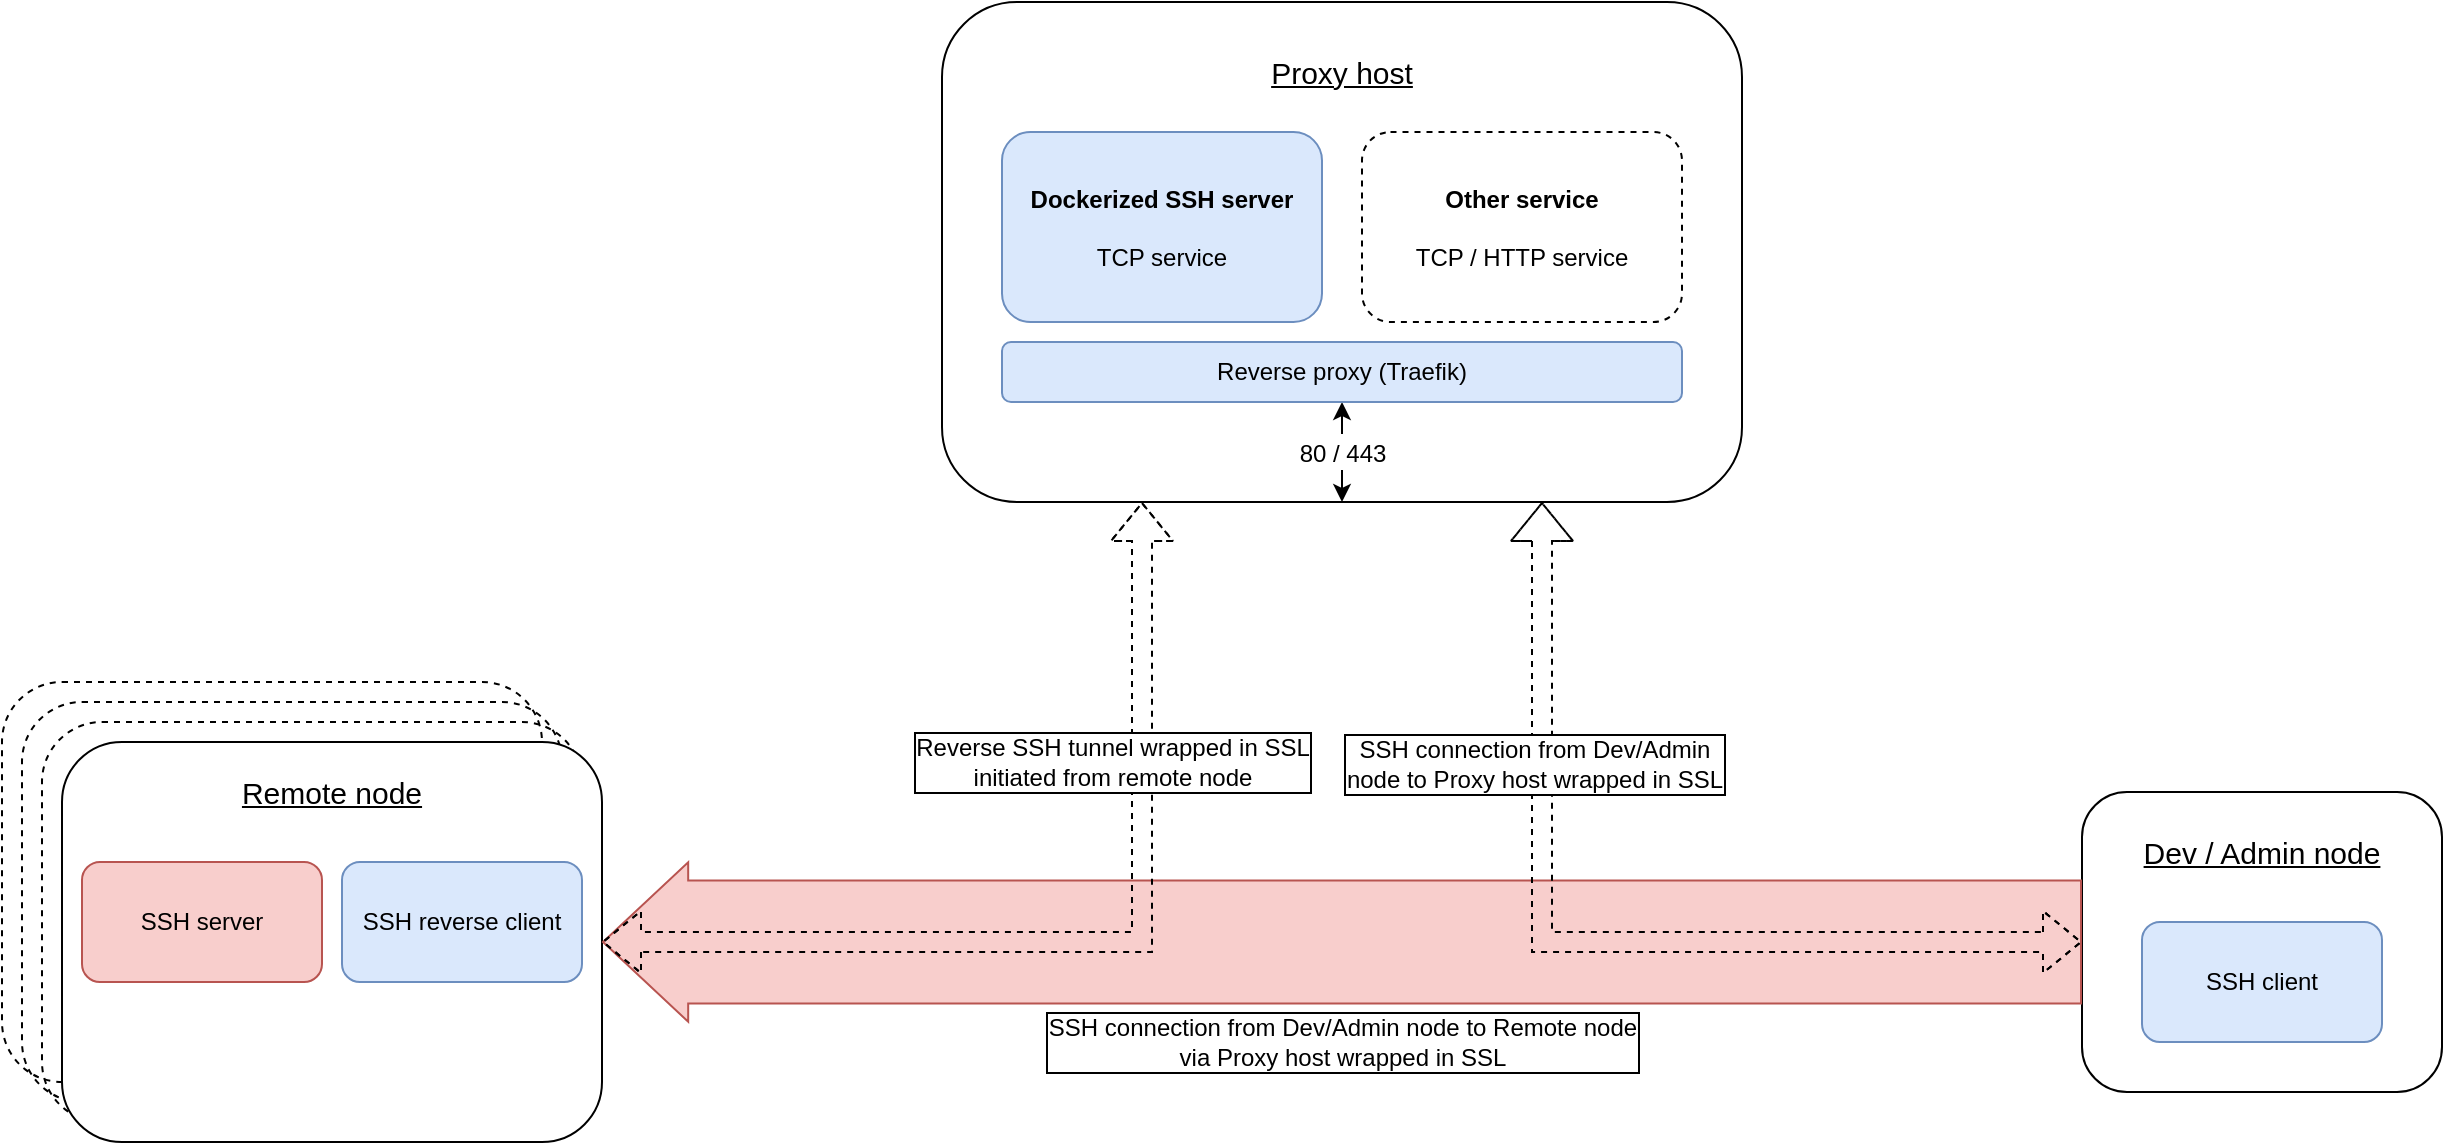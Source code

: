 <mxfile version="15.9.6" type="device"><diagram id="jfk-WxK0R4wKazx5Ligm" name="Page-1"><mxGraphModel dx="2523" dy="934" grid="1" gridSize="10" guides="1" tooltips="1" connect="1" arrows="1" fold="1" page="1" pageScale="1" pageWidth="850" pageHeight="1100" math="0" shadow="0"><root><mxCell id="0"/><mxCell id="1" parent="0"/><mxCell id="2nySLVmgeOrTryFnz2x2-18" value="" style="rounded=1;whiteSpace=wrap;html=1;fontSize=12;fillColor=none;dashed=1;" vertex="1" parent="1"><mxGeometry x="-190" y="710" width="270" height="200" as="geometry"/></mxCell><mxCell id="2nySLVmgeOrTryFnz2x2-19" value="" style="rounded=1;whiteSpace=wrap;html=1;fontSize=12;fillColor=none;dashed=1;" vertex="1" parent="1"><mxGeometry x="-200" y="700" width="270" height="200" as="geometry"/></mxCell><mxCell id="2nySLVmgeOrTryFnz2x2-15" value="" style="rounded=1;whiteSpace=wrap;html=1;fontSize=12;fillColor=none;dashed=1;" vertex="1" parent="1"><mxGeometry x="-180" y="720" width="270" height="200" as="geometry"/></mxCell><mxCell id="2nySLVmgeOrTryFnz2x2-1" value="" style="rounded=1;whiteSpace=wrap;html=1;fillColor=default;" vertex="1" parent="1"><mxGeometry x="270" y="360" width="400" height="250" as="geometry"/></mxCell><mxCell id="2nySLVmgeOrTryFnz2x2-9" style="rounded=0;orthogonalLoop=1;jettySize=auto;html=1;exitX=0.5;exitY=1;exitDx=0;exitDy=0;entryX=0.5;entryY=1;entryDx=0;entryDy=0;fontSize=15;startArrow=classic;startFill=1;" edge="1" parent="1" source="2nySLVmgeOrTryFnz2x2-3" target="2nySLVmgeOrTryFnz2x2-1"><mxGeometry relative="1" as="geometry"/></mxCell><mxCell id="2nySLVmgeOrTryFnz2x2-10" value="&lt;font style=&quot;font-size: 12px&quot;&gt;80 / 443&lt;/font&gt;" style="edgeLabel;html=1;align=center;verticalAlign=middle;resizable=0;points=[];fontSize=15;" vertex="1" connectable="0" parent="2nySLVmgeOrTryFnz2x2-9"><mxGeometry x="0.26" relative="1" as="geometry"><mxPoint y="-8" as="offset"/></mxGeometry></mxCell><mxCell id="2nySLVmgeOrTryFnz2x2-11" value="" style="rounded=1;whiteSpace=wrap;html=1;fontSize=12;fillColor=default;" vertex="1" parent="1"><mxGeometry x="-170" y="730" width="270" height="200" as="geometry"/></mxCell><mxCell id="2nySLVmgeOrTryFnz2x2-12" value="&lt;font style=&quot;font-size: 15px&quot;&gt;&lt;u&gt;Remote node&lt;/u&gt;&lt;/font&gt;" style="text;html=1;strokeColor=none;fillColor=none;align=center;verticalAlign=middle;whiteSpace=wrap;rounded=0;" vertex="1" parent="1"><mxGeometry x="-115" y="740" width="160" height="30" as="geometry"/></mxCell><mxCell id="2nySLVmgeOrTryFnz2x2-13" value="SSH server" style="rounded=1;whiteSpace=wrap;html=1;fontSize=12;fillColor=#f8cecc;strokeColor=#b85450;" vertex="1" parent="1"><mxGeometry x="-160" y="790" width="120" height="60" as="geometry"/></mxCell><mxCell id="2nySLVmgeOrTryFnz2x2-14" value="SSH reverse client" style="rounded=1;whiteSpace=wrap;html=1;fontSize=12;fillColor=#dae8fc;strokeColor=#6c8ebf;" vertex="1" parent="1"><mxGeometry x="-30" y="790" width="120" height="60" as="geometry"/></mxCell><mxCell id="2nySLVmgeOrTryFnz2x2-2" value="&lt;font style=&quot;font-size: 15px&quot;&gt;&lt;u&gt;Proxy host&lt;/u&gt;&lt;/font&gt;" style="text;html=1;strokeColor=none;fillColor=none;align=center;verticalAlign=middle;whiteSpace=wrap;rounded=0;" vertex="1" parent="1"><mxGeometry x="390" y="380" width="160" height="30" as="geometry"/></mxCell><mxCell id="2nySLVmgeOrTryFnz2x2-3" value="Reverse proxy (Traefik)" style="rounded=1;whiteSpace=wrap;html=1;fillColor=#dae8fc;strokeColor=#6c8ebf;" vertex="1" parent="1"><mxGeometry x="300" y="530" width="340" height="30" as="geometry"/></mxCell><mxCell id="2nySLVmgeOrTryFnz2x2-4" value="&lt;b&gt;Dockerized SSH server&lt;/b&gt;&lt;br&gt;&lt;br&gt;TCP service" style="rounded=1;whiteSpace=wrap;html=1;fillColor=#dae8fc;strokeColor=#6c8ebf;" vertex="1" parent="1"><mxGeometry x="300" y="425" width="160" height="95" as="geometry"/></mxCell><mxCell id="2nySLVmgeOrTryFnz2x2-6" value="&lt;b&gt;Other service&lt;/b&gt;&lt;br&gt;&lt;br&gt;TCP / HTTP service" style="rounded=1;whiteSpace=wrap;html=1;dashed=1;" vertex="1" parent="1"><mxGeometry x="480" y="425" width="160" height="95" as="geometry"/></mxCell><mxCell id="2nySLVmgeOrTryFnz2x2-22" value="" style="rounded=1;whiteSpace=wrap;html=1;fontSize=12;fillColor=default;" vertex="1" parent="1"><mxGeometry x="840" y="755" width="180" height="150" as="geometry"/></mxCell><mxCell id="2nySLVmgeOrTryFnz2x2-23" value="&lt;font style=&quot;font-size: 15px&quot;&gt;&lt;u&gt;Dev / Admin node&lt;/u&gt;&lt;/font&gt;" style="text;html=1;strokeColor=none;fillColor=none;align=center;verticalAlign=middle;whiteSpace=wrap;rounded=0;" vertex="1" parent="1"><mxGeometry x="850" y="770" width="160" height="30" as="geometry"/></mxCell><mxCell id="2nySLVmgeOrTryFnz2x2-25" value="SSH client" style="rounded=1;whiteSpace=wrap;html=1;fontSize=12;fillColor=#dae8fc;strokeColor=#6c8ebf;" vertex="1" parent="1"><mxGeometry x="870" y="820" width="120" height="60" as="geometry"/></mxCell><mxCell id="2nySLVmgeOrTryFnz2x2-27" value="" style="shape=flexArrow;endArrow=classic;html=1;rounded=0;fontSize=12;fillColor=#f8cecc;entryX=1;entryY=0.5;entryDx=0;entryDy=0;exitX=0;exitY=0.5;exitDx=0;exitDy=0;width=61.6;endSize=13.864;strokeColor=#b85450;endWidth=17.12;" edge="1" parent="1" source="2nySLVmgeOrTryFnz2x2-22" target="2nySLVmgeOrTryFnz2x2-11"><mxGeometry width="50" height="50" relative="1" as="geometry"><mxPoint x="80" y="620" as="sourcePoint"/><mxPoint x="130" y="570" as="targetPoint"/><Array as="points"/></mxGeometry></mxCell><mxCell id="2nySLVmgeOrTryFnz2x2-29" value="SSH connection from Dev/Admin node to Remote node&lt;br&gt;via Proxy host wrapped in SSL" style="edgeLabel;html=1;align=center;verticalAlign=middle;resizable=0;points=[];fontSize=12;labelBorderColor=default;" vertex="1" connectable="0" parent="2nySLVmgeOrTryFnz2x2-27"><mxGeometry x="0.023" y="17" relative="1" as="geometry"><mxPoint x="8" y="33" as="offset"/></mxGeometry></mxCell><mxCell id="2nySLVmgeOrTryFnz2x2-26" value="" style="shape=flexArrow;endArrow=classic;startArrow=block;html=1;rounded=0;fontSize=12;fillColor=none;entryX=0.75;entryY=1;entryDx=0;entryDy=0;exitX=0;exitY=0.5;exitDx=0;exitDy=0;edgeStyle=orthogonalEdgeStyle;dashed=1;" edge="1" parent="1" source="2nySLVmgeOrTryFnz2x2-22" target="2nySLVmgeOrTryFnz2x2-1"><mxGeometry width="100" height="100" relative="1" as="geometry"><mxPoint x="60" y="650" as="sourcePoint"/><mxPoint x="160" y="550" as="targetPoint"/></mxGeometry></mxCell><mxCell id="2nySLVmgeOrTryFnz2x2-28" value="SSH connection from Dev/Admin&lt;br&gt;node to Proxy host wrapped in SSL" style="edgeLabel;html=1;align=center;verticalAlign=middle;resizable=0;points=[];fontSize=12;labelBorderColor=default;" vertex="1" connectable="0" parent="2nySLVmgeOrTryFnz2x2-26"><mxGeometry x="0.491" y="4" relative="1" as="geometry"><mxPoint y="6" as="offset"/></mxGeometry></mxCell><mxCell id="2nySLVmgeOrTryFnz2x2-20" value="" style="shape=flexArrow;endArrow=classic;startArrow=classic;html=1;rounded=0;fontSize=12;edgeStyle=orthogonalEdgeStyle;entryX=0.25;entryY=1;entryDx=0;entryDy=0;fillColor=none;exitX=1;exitY=0.5;exitDx=0;exitDy=0;dashed=1;" edge="1" parent="1" source="2nySLVmgeOrTryFnz2x2-11" target="2nySLVmgeOrTryFnz2x2-1"><mxGeometry width="100" height="100" relative="1" as="geometry"><mxPoint x="170" y="880" as="sourcePoint"/><mxPoint x="270" y="620" as="targetPoint"/></mxGeometry></mxCell><mxCell id="2nySLVmgeOrTryFnz2x2-21" value="Reverse SSH tunnel wrapped in SSL&lt;br&gt;initiated from remote node" style="edgeLabel;html=1;align=center;verticalAlign=middle;resizable=0;points=[];fontSize=12;labelBorderColor=default;" vertex="1" connectable="0" parent="2nySLVmgeOrTryFnz2x2-20"><mxGeometry x="-0.042" y="-1" relative="1" as="geometry"><mxPoint x="20" y="-91" as="offset"/></mxGeometry></mxCell></root></mxGraphModel></diagram></mxfile>